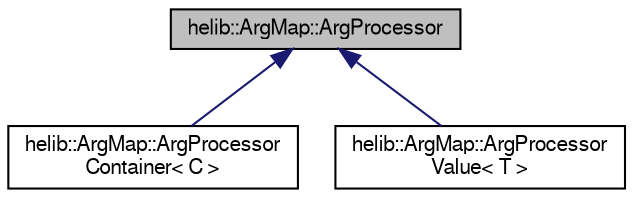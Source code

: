 digraph "helib::ArgMap::ArgProcessor"
{
  edge [fontname="FreeSans",fontsize="10",labelfontname="FreeSans",labelfontsize="10"];
  node [fontname="FreeSans",fontsize="10",shape=record];
  Node0 [label="helib::ArgMap::ArgProcessor",height=0.2,width=0.4,color="black", fillcolor="grey75", style="filled", fontcolor="black"];
  Node0 -> Node1 [dir="back",color="midnightblue",fontsize="10",style="solid"];
  Node1 [label="helib::ArgMap::ArgProcessor\lContainer\< C \>",height=0.2,width=0.4,color="black", fillcolor="white", style="filled",URL="$classhelib_1_1_arg_map_1_1_arg_processor_container.html"];
  Node0 -> Node2 [dir="back",color="midnightblue",fontsize="10",style="solid"];
  Node2 [label="helib::ArgMap::ArgProcessor\lValue\< T \>",height=0.2,width=0.4,color="black", fillcolor="white", style="filled",URL="$classhelib_1_1_arg_map_1_1_arg_processor_value.html"];
}
